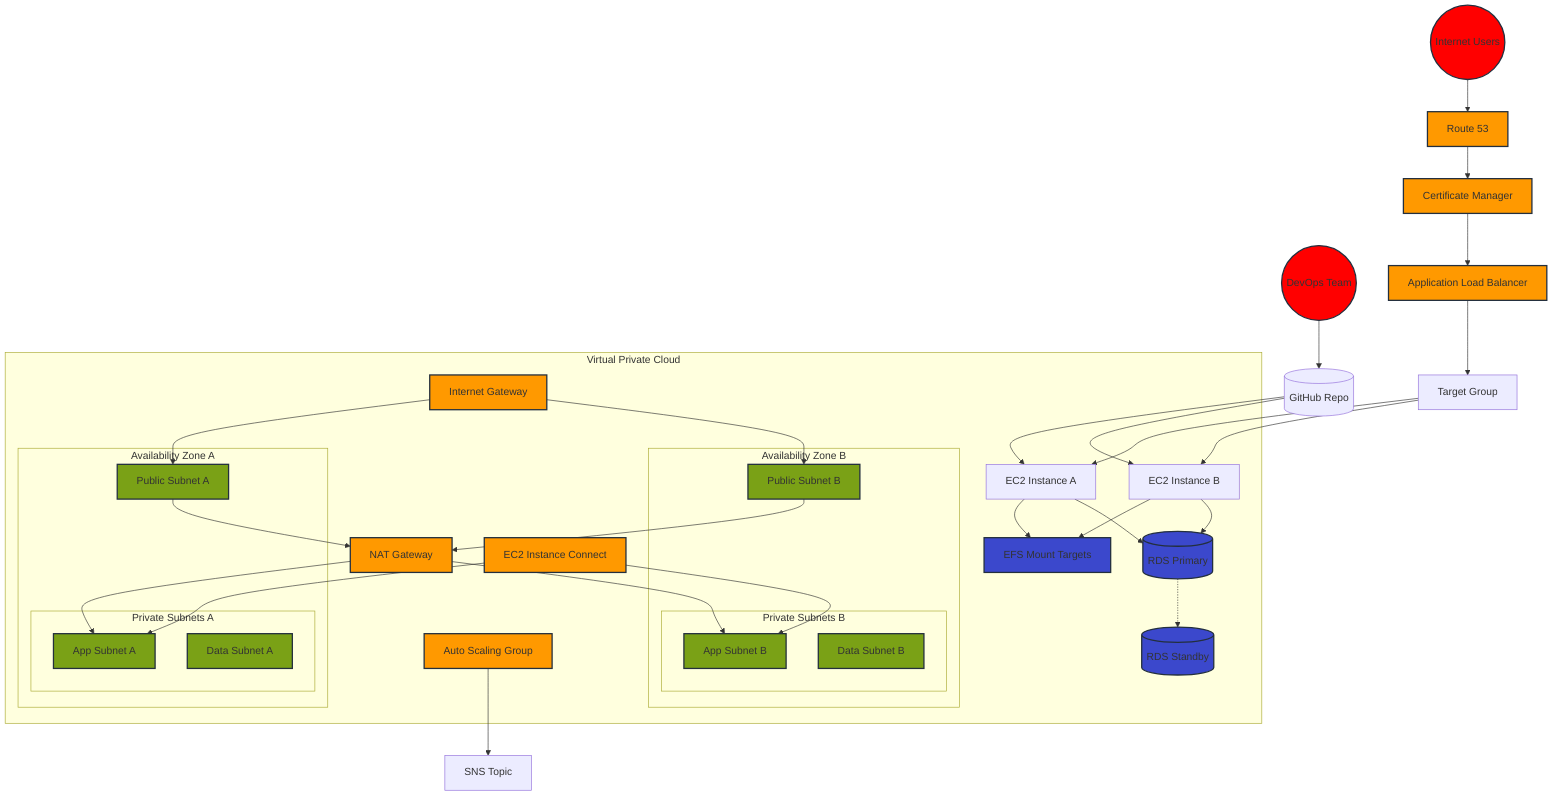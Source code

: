 graph TB
    %% External Points
    Users((Internet Users))
    DevOps((DevOps Team))
    
    %% DNS and Security
    Route53[Route 53]
    ACM[Certificate Manager]
    
    %% Load Balancer
    ALB[Application Load Balancer]
    TG[Target Group]
    
    %% VPC Container
    subgraph VPC[Virtual Private Cloud]
        %% AZ-A Components
        subgraph AZ-A[Availability Zone A]
            PublicA[Public Subnet A]
            subgraph PrivateA[Private Subnets A]
                AppA[App Subnet A]
                DataA[Data Subnet A]
            end
        end
        
        %% AZ-B Components
        subgraph AZ-B[Availability Zone B]
            PublicB[Public Subnet B]
            subgraph PrivateB[Private Subnets B]
                AppB[App Subnet B]
                DataB[Data Subnet B]
            end
        end
        
        %% Network Components
        IGW[Internet Gateway]
        NATGW[NAT Gateway]
        EIC[EC2 Instance Connect]
        
        %% Application Components
        ASG[Auto Scaling Group]
        EC2A[EC2 Instance A]
        EC2B[EC2 Instance B]
        
        %% Storage Components
        EFS[EFS Mount Targets]
        RDSPrimary[(RDS Primary)]
        RDSStandby[(RDS Standby)]
    end
    
    %% External Services
    SNS[SNS Topic]
    GitHub[(GitHub Repo)]
    
    %% Connections - User Flow
    Users --> Route53
    Route53 --> ACM
    ACM --> ALB
    ALB --> TG
    TG --> EC2A & EC2B
    
    %% Network Flow
    IGW --> PublicA & PublicB
    PublicA & PublicB --> NATGW
    NATGW --> AppA & AppB
    
    %% Application Connections
    DevOps --> GitHub
    GitHub --> EC2A & EC2B
    EC2A & EC2B --> EFS
    EC2A & EC2B --> RDSPrimary
    RDSPrimary -.-> RDSStandby
    
    %% Management
    ASG --> SNS
    EIC --> AppA & AppB
    
    %% Styling
    classDef aws fill:#FF9900,stroke:#232F3E,stroke-width:2px;
    classDef subnet fill:#7AA116,stroke:#232F3E,stroke-width:2px;
    classDef storage fill:#3B48CC,stroke:#232F3E,stroke-width:2px;
    classDef endpoint fill:#FF0000,stroke:#232F3E,stroke-width:2px;
    
    class Route53,ACM,ALB,IGW,NATGW,ASG,EIC aws;
    class PublicA,PublicB,AppA,AppB,DataA,DataB subnet;
    class EFS,RDSPrimary,RDSStandby storage;
    class Users,DevOps endpoint;